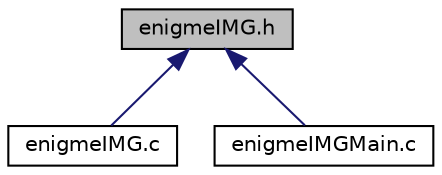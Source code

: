 digraph "enigmeIMG.h"
{
 // LATEX_PDF_SIZE
  edge [fontname="Helvetica",fontsize="10",labelfontname="Helvetica",labelfontsize="10"];
  node [fontname="Helvetica",fontsize="10",shape=record];
  Node1 [label="enigmeIMG.h",height=0.2,width=0.4,color="black", fillcolor="grey75", style="filled", fontcolor="black",tooltip=" "];
  Node1 -> Node2 [dir="back",color="midnightblue",fontsize="10",style="solid",fontname="Helvetica"];
  Node2 [label="enigmeIMG.c",height=0.2,width=0.4,color="black", fillcolor="white", style="filled",URL="$enigmeIMG_8c.html",tooltip=" "];
  Node1 -> Node3 [dir="back",color="midnightblue",fontsize="10",style="solid",fontname="Helvetica"];
  Node3 [label="enigmeIMGMain.c",height=0.2,width=0.4,color="black", fillcolor="white", style="filled",URL="$enigmeIMGMain_8c.html",tooltip=" "];
}
